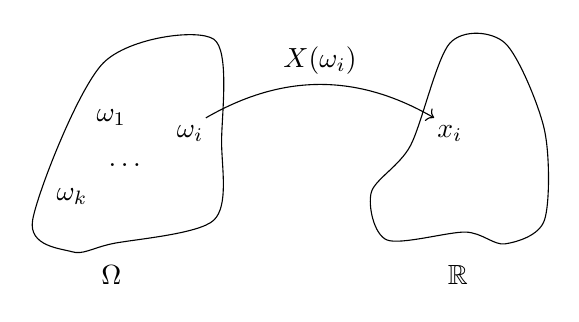 \begin{tikzpicture}
  \draw plot [smooth cycle] coordinates {(5,0.25) (6,0.35) (6.5, 0.2) (7,0.5) (7,1.65) (6.5,2.75) (5.8,2.75) (5.3,1.45) (4.8,0.85) } ;
\path[->] (2.7,1.8) edge [bend left] node[above] {$X(\omega_i)$} (5.6,1.8);
\draw plot [smooth cycle] coordinates {(1.0,.1)(1.5,.2)(2.8,.5)(2.9,1.5)(2.8,2.8)(1.4,2.5)(0.5,0.5)} ;
\node at (2.5,1.6) {$\omega_i$};
\node at (1.5, 1.8) {$\omega_1$};
\node at (1.7, 1.2) {$\dots$};
\node at (1, 0.8) {$\omega_k$};
\node at (5.8, 1.6) {$x_i$};
\node at (1.5, -0.2) {$\Omega$};
\node at (5.9, -0.2) {$\mathbb{R}$};
\end{tikzpicture}

